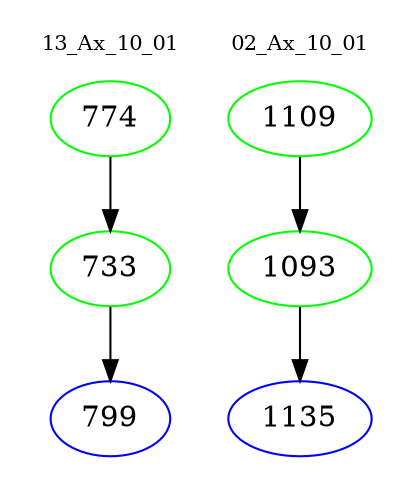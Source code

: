 digraph{
subgraph cluster_0 {
color = white
label = "13_Ax_10_01";
fontsize=10;
T0_774 [label="774", color="green"]
T0_774 -> T0_733 [color="black"]
T0_733 [label="733", color="green"]
T0_733 -> T0_799 [color="black"]
T0_799 [label="799", color="blue"]
}
subgraph cluster_1 {
color = white
label = "02_Ax_10_01";
fontsize=10;
T1_1109 [label="1109", color="green"]
T1_1109 -> T1_1093 [color="black"]
T1_1093 [label="1093", color="green"]
T1_1093 -> T1_1135 [color="black"]
T1_1135 [label="1135", color="blue"]
}
}
